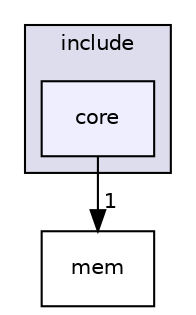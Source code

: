 digraph "/home/loudish/modustus-cs450/mpx-spring2017-modestus/mpx_core/include/core" {
  compound=true
  node [ fontsize="10", fontname="Helvetica"];
  edge [ labelfontsize="10", labelfontname="Helvetica"];
  subgraph clusterdir_2b2cfc5bbf2f7ab54aab1325e138d170 {
    graph [ bgcolor="#ddddee", pencolor="black", label="include" fontname="Helvetica", fontsize="10", URL="dir_2b2cfc5bbf2f7ab54aab1325e138d170.html"]
  dir_e7dfb182488e489eb25f74a15e442e28 [shape=box, label="core", style="filled", fillcolor="#eeeeff", pencolor="black", URL="dir_e7dfb182488e489eb25f74a15e442e28.html"];
  }
  dir_7b695e8c6afbe4143ba5c5394118c9fe [shape=box label="mem" URL="dir_7b695e8c6afbe4143ba5c5394118c9fe.html"];
  dir_e7dfb182488e489eb25f74a15e442e28->dir_7b695e8c6afbe4143ba5c5394118c9fe [headlabel="1", labeldistance=1.5 headhref="dir_000002_000003.html"];
}

